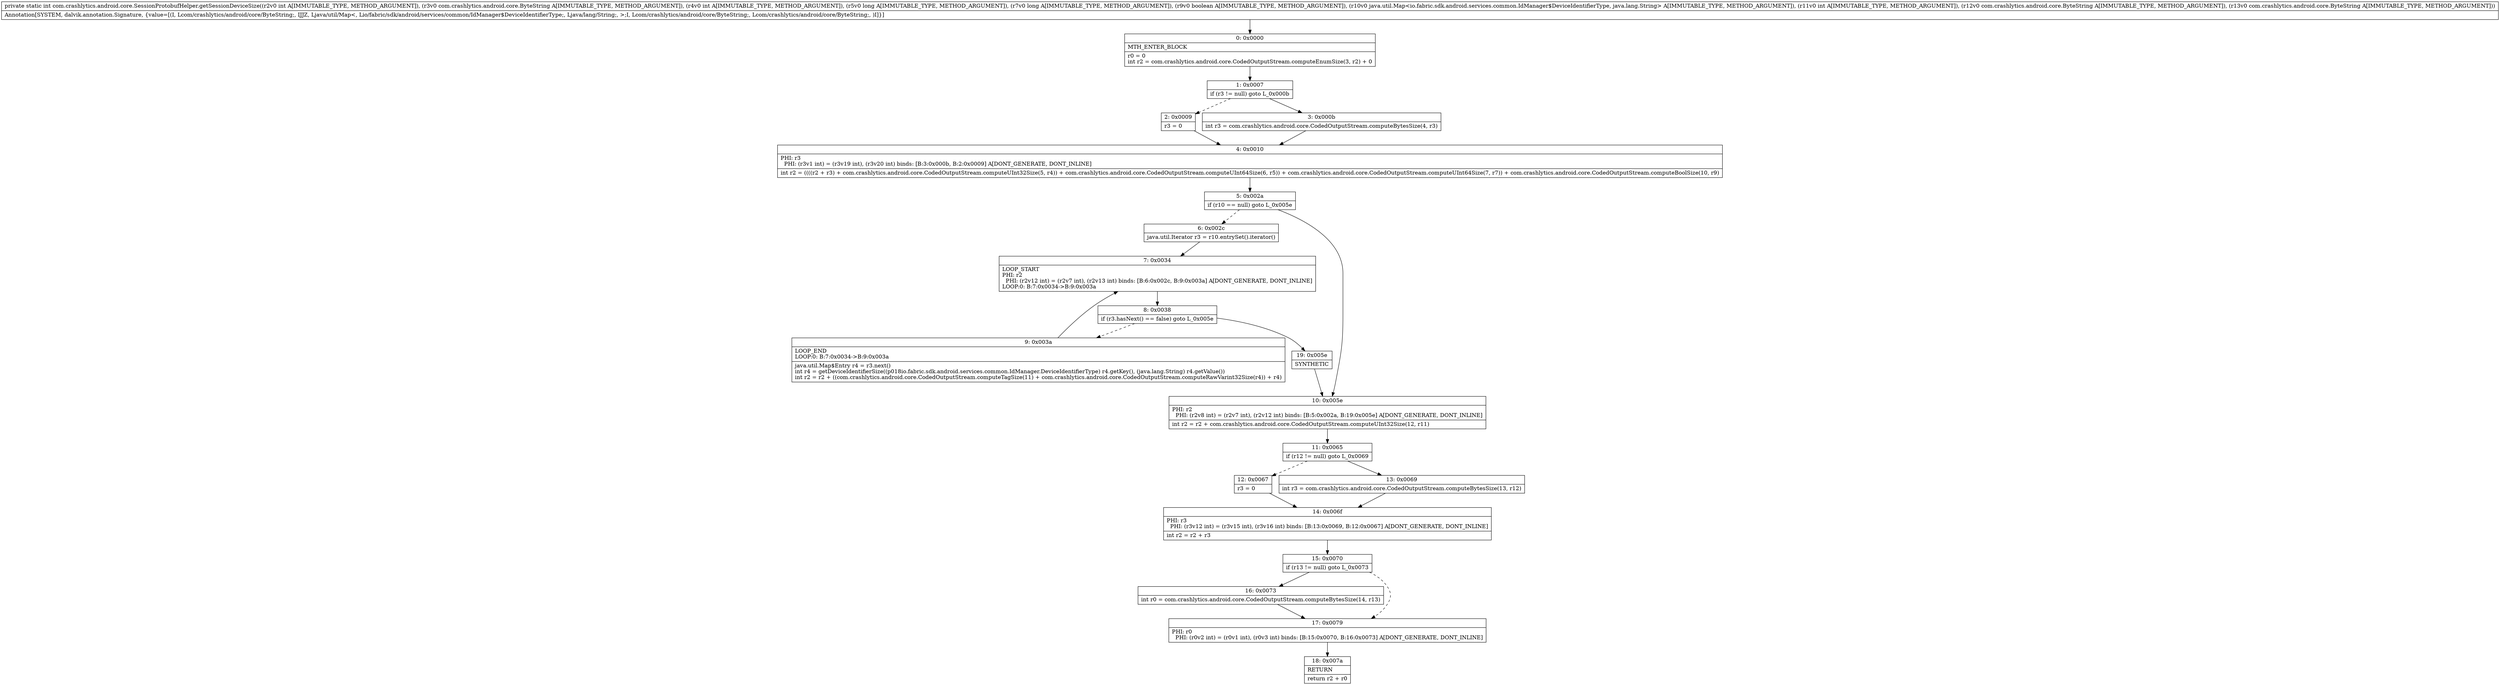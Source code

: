 digraph "CFG forcom.crashlytics.android.core.SessionProtobufHelper.getSessionDeviceSize(ILcom\/crashlytics\/android\/core\/ByteString;IJJZLjava\/util\/Map;ILcom\/crashlytics\/android\/core\/ByteString;Lcom\/crashlytics\/android\/core\/ByteString;)I" {
Node_0 [shape=record,label="{0\:\ 0x0000|MTH_ENTER_BLOCK\l|r0 = 0\lint r2 = com.crashlytics.android.core.CodedOutputStream.computeEnumSize(3, r2) + 0\l}"];
Node_1 [shape=record,label="{1\:\ 0x0007|if (r3 != null) goto L_0x000b\l}"];
Node_2 [shape=record,label="{2\:\ 0x0009|r3 = 0\l}"];
Node_3 [shape=record,label="{3\:\ 0x000b|int r3 = com.crashlytics.android.core.CodedOutputStream.computeBytesSize(4, r3)\l}"];
Node_4 [shape=record,label="{4\:\ 0x0010|PHI: r3 \l  PHI: (r3v1 int) = (r3v19 int), (r3v20 int) binds: [B:3:0x000b, B:2:0x0009] A[DONT_GENERATE, DONT_INLINE]\l|int r2 = ((((r2 + r3) + com.crashlytics.android.core.CodedOutputStream.computeUInt32Size(5, r4)) + com.crashlytics.android.core.CodedOutputStream.computeUInt64Size(6, r5)) + com.crashlytics.android.core.CodedOutputStream.computeUInt64Size(7, r7)) + com.crashlytics.android.core.CodedOutputStream.computeBoolSize(10, r9)\l}"];
Node_5 [shape=record,label="{5\:\ 0x002a|if (r10 == null) goto L_0x005e\l}"];
Node_6 [shape=record,label="{6\:\ 0x002c|java.util.Iterator r3 = r10.entrySet().iterator()\l}"];
Node_7 [shape=record,label="{7\:\ 0x0034|LOOP_START\lPHI: r2 \l  PHI: (r2v12 int) = (r2v7 int), (r2v13 int) binds: [B:6:0x002c, B:9:0x003a] A[DONT_GENERATE, DONT_INLINE]\lLOOP:0: B:7:0x0034\-\>B:9:0x003a\l}"];
Node_8 [shape=record,label="{8\:\ 0x0038|if (r3.hasNext() == false) goto L_0x005e\l}"];
Node_9 [shape=record,label="{9\:\ 0x003a|LOOP_END\lLOOP:0: B:7:0x0034\-\>B:9:0x003a\l|java.util.Map$Entry r4 = r3.next()\lint r4 = getDeviceIdentifierSize((p018io.fabric.sdk.android.services.common.IdManager.DeviceIdentifierType) r4.getKey(), (java.lang.String) r4.getValue())\lint r2 = r2 + ((com.crashlytics.android.core.CodedOutputStream.computeTagSize(11) + com.crashlytics.android.core.CodedOutputStream.computeRawVarint32Size(r4)) + r4)\l}"];
Node_10 [shape=record,label="{10\:\ 0x005e|PHI: r2 \l  PHI: (r2v8 int) = (r2v7 int), (r2v12 int) binds: [B:5:0x002a, B:19:0x005e] A[DONT_GENERATE, DONT_INLINE]\l|int r2 = r2 + com.crashlytics.android.core.CodedOutputStream.computeUInt32Size(12, r11)\l}"];
Node_11 [shape=record,label="{11\:\ 0x0065|if (r12 != null) goto L_0x0069\l}"];
Node_12 [shape=record,label="{12\:\ 0x0067|r3 = 0\l}"];
Node_13 [shape=record,label="{13\:\ 0x0069|int r3 = com.crashlytics.android.core.CodedOutputStream.computeBytesSize(13, r12)\l}"];
Node_14 [shape=record,label="{14\:\ 0x006f|PHI: r3 \l  PHI: (r3v12 int) = (r3v15 int), (r3v16 int) binds: [B:13:0x0069, B:12:0x0067] A[DONT_GENERATE, DONT_INLINE]\l|int r2 = r2 + r3\l}"];
Node_15 [shape=record,label="{15\:\ 0x0070|if (r13 != null) goto L_0x0073\l}"];
Node_16 [shape=record,label="{16\:\ 0x0073|int r0 = com.crashlytics.android.core.CodedOutputStream.computeBytesSize(14, r13)\l}"];
Node_17 [shape=record,label="{17\:\ 0x0079|PHI: r0 \l  PHI: (r0v2 int) = (r0v1 int), (r0v3 int) binds: [B:15:0x0070, B:16:0x0073] A[DONT_GENERATE, DONT_INLINE]\l}"];
Node_18 [shape=record,label="{18\:\ 0x007a|RETURN\l|return r2 + r0\l}"];
Node_19 [shape=record,label="{19\:\ 0x005e|SYNTHETIC\l}"];
MethodNode[shape=record,label="{private static int com.crashlytics.android.core.SessionProtobufHelper.getSessionDeviceSize((r2v0 int A[IMMUTABLE_TYPE, METHOD_ARGUMENT]), (r3v0 com.crashlytics.android.core.ByteString A[IMMUTABLE_TYPE, METHOD_ARGUMENT]), (r4v0 int A[IMMUTABLE_TYPE, METHOD_ARGUMENT]), (r5v0 long A[IMMUTABLE_TYPE, METHOD_ARGUMENT]), (r7v0 long A[IMMUTABLE_TYPE, METHOD_ARGUMENT]), (r9v0 boolean A[IMMUTABLE_TYPE, METHOD_ARGUMENT]), (r10v0 java.util.Map\<io.fabric.sdk.android.services.common.IdManager$DeviceIdentifierType, java.lang.String\> A[IMMUTABLE_TYPE, METHOD_ARGUMENT]), (r11v0 int A[IMMUTABLE_TYPE, METHOD_ARGUMENT]), (r12v0 com.crashlytics.android.core.ByteString A[IMMUTABLE_TYPE, METHOD_ARGUMENT]), (r13v0 com.crashlytics.android.core.ByteString A[IMMUTABLE_TYPE, METHOD_ARGUMENT]))  | Annotation[SYSTEM, dalvik.annotation.Signature, \{value=[(I, Lcom\/crashlytics\/android\/core\/ByteString;, IJJZ, Ljava\/util\/Map\<, Lio\/fabric\/sdk\/android\/services\/common\/IdManager$DeviceIdentifierType;, Ljava\/lang\/String;, \>;I, Lcom\/crashlytics\/android\/core\/ByteString;, Lcom\/crashlytics\/android\/core\/ByteString;, )I]\}]\l}"];
MethodNode -> Node_0;
Node_0 -> Node_1;
Node_1 -> Node_2[style=dashed];
Node_1 -> Node_3;
Node_2 -> Node_4;
Node_3 -> Node_4;
Node_4 -> Node_5;
Node_5 -> Node_6[style=dashed];
Node_5 -> Node_10;
Node_6 -> Node_7;
Node_7 -> Node_8;
Node_8 -> Node_9[style=dashed];
Node_8 -> Node_19;
Node_9 -> Node_7;
Node_10 -> Node_11;
Node_11 -> Node_12[style=dashed];
Node_11 -> Node_13;
Node_12 -> Node_14;
Node_13 -> Node_14;
Node_14 -> Node_15;
Node_15 -> Node_16;
Node_15 -> Node_17[style=dashed];
Node_16 -> Node_17;
Node_17 -> Node_18;
Node_19 -> Node_10;
}

